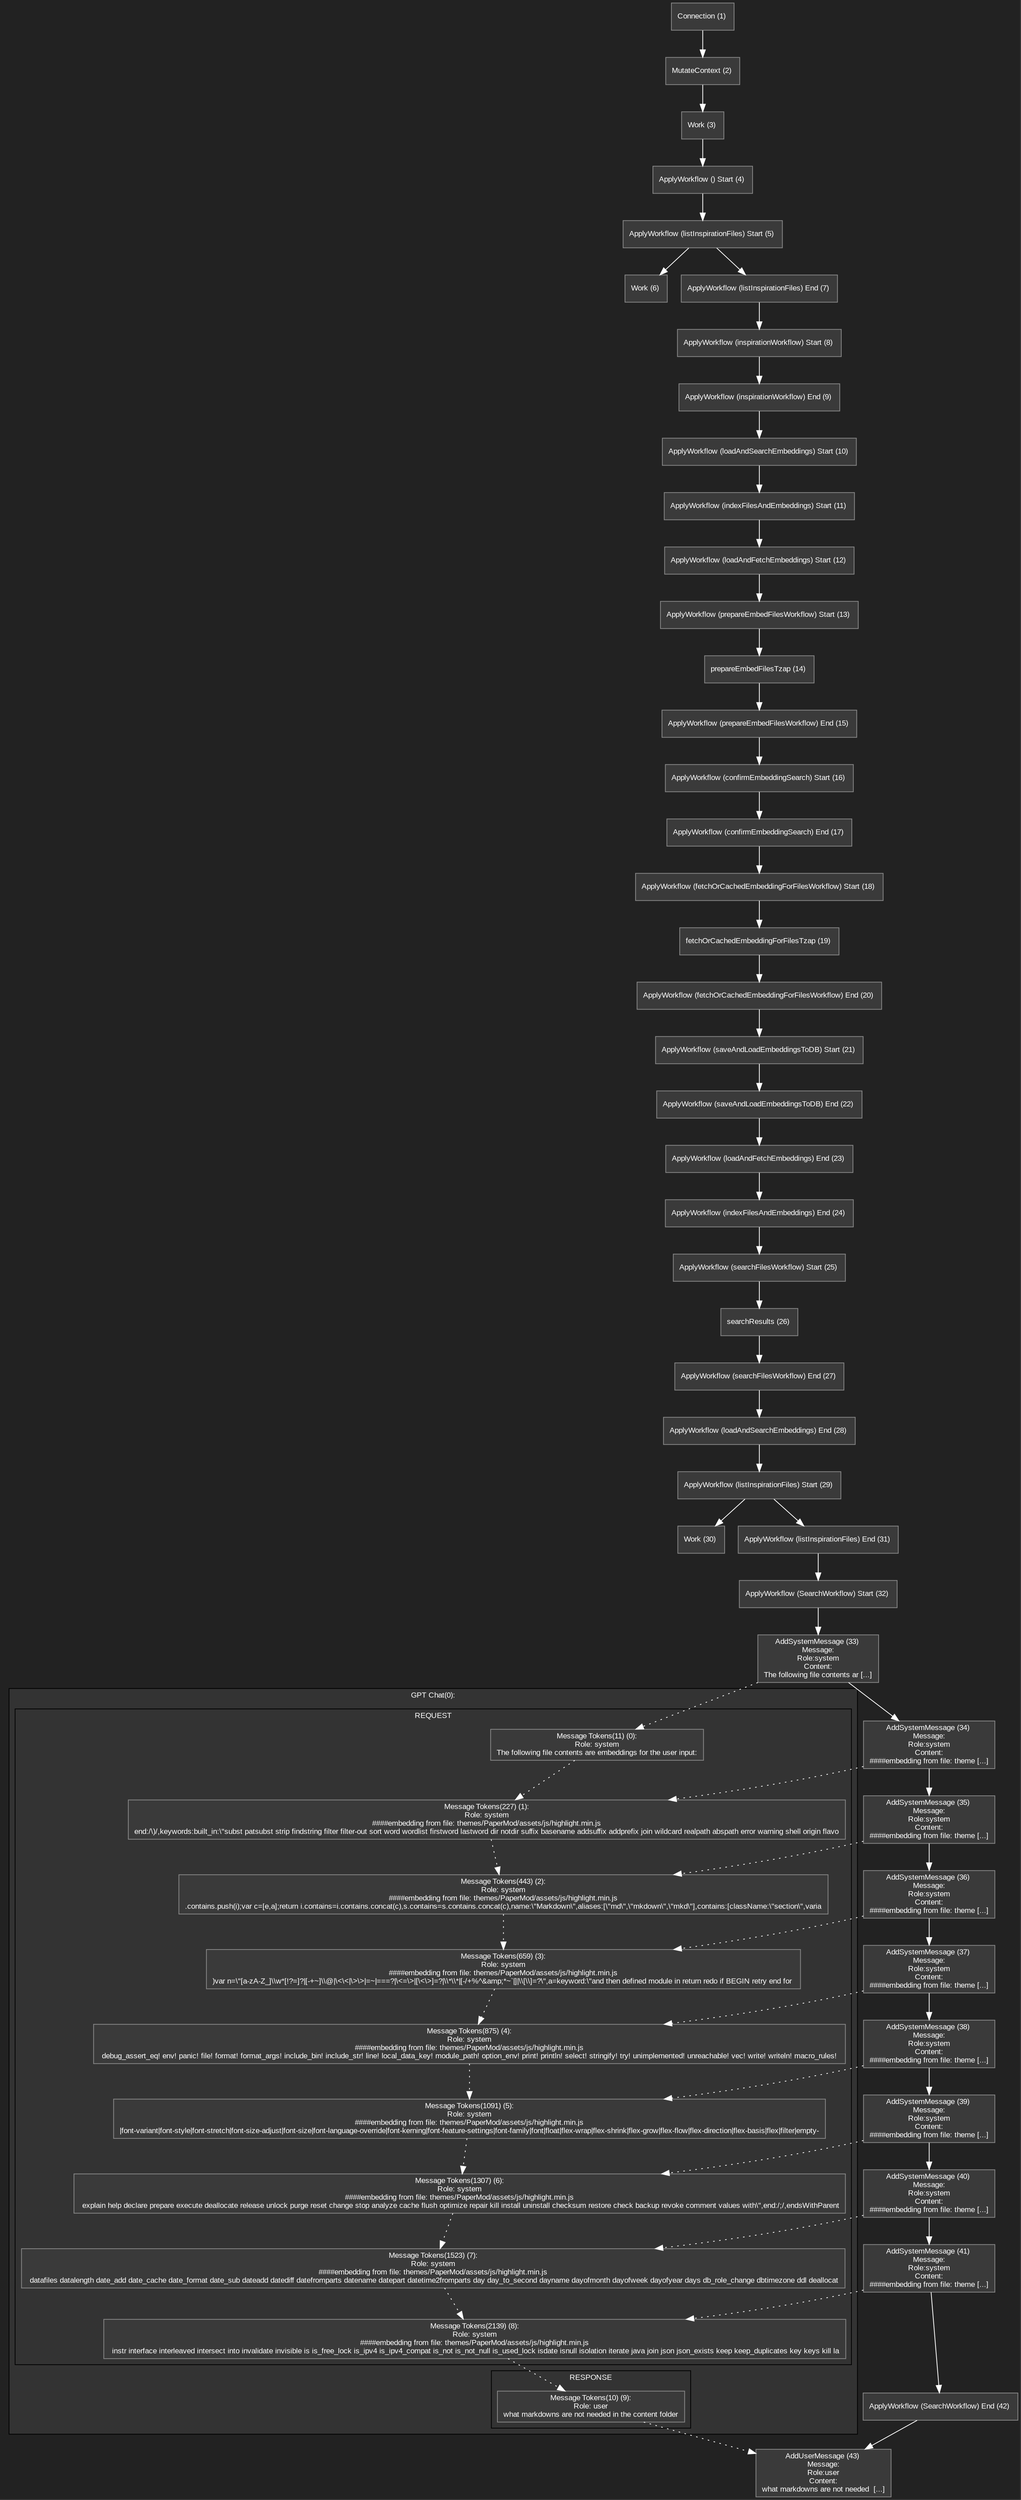 digraph G {

	graph [bgcolor="#222222", fontcolor="white", fontname="Arial", fontsize=10];
    node [shape=box, style=filled, fillcolor="#3a3a3a", fontcolor="white", fontname="Arial", fontsize=10, color="#888888"];
    edge [color="#ffffff", fontcolor="white", fontname="Arial", fontsize=10];
"tzap_1" [label=<Connection (1) > ];
"tzap_2" [label=<MutateContext (2) > ];
"tzap_3" [label=<Work (3) > ];
"tzap_4" [label=<ApplyWorkflow () Start (4) > ];
"tzap_5" [label=<ApplyWorkflow (listInspirationFiles) Start (5) > ];
"tzap_6" [label=<Work (6) > ];
"tzap_7" [label=<ApplyWorkflow (listInspirationFiles) End (7) > ];
"tzap_8" [label=<ApplyWorkflow (inspirationWorkflow) Start (8) > ];
"tzap_9" [label=<ApplyWorkflow (inspirationWorkflow) End (9) > ];
"tzap_10" [label=<ApplyWorkflow (loadAndSearchEmbeddings) Start (10) > ];
"tzap_11" [label=<ApplyWorkflow (indexFilesAndEmbeddings) Start (11) > ];
"tzap_12" [label=<ApplyWorkflow (loadAndFetchEmbeddings) Start (12) > ];
"tzap_13" [label=<ApplyWorkflow (prepareEmbedFilesWorkflow) Start (13) > ];
"tzap_14" [label=<prepareEmbedFilesTzap (14) > ];
"tzap_15" [label=<ApplyWorkflow (prepareEmbedFilesWorkflow) End (15) > ];
"tzap_16" [label=<ApplyWorkflow (confirmEmbeddingSearch) Start (16) > ];
"tzap_17" [label=<ApplyWorkflow (confirmEmbeddingSearch) End (17) > ];
"tzap_18" [label=<ApplyWorkflow (fetchOrCachedEmbeddingForFilesWorkflow) Start (18) > ];
"tzap_19" [label=<fetchOrCachedEmbeddingForFilesTzap (19) > ];
"tzap_20" [label=<ApplyWorkflow (fetchOrCachedEmbeddingForFilesWorkflow) End (20) > ];
"tzap_21" [label=<ApplyWorkflow (saveAndLoadEmbeddingsToDB) Start (21) > ];
"tzap_22" [label=<ApplyWorkflow (saveAndLoadEmbeddingsToDB) End (22) > ];
"tzap_23" [label=<ApplyWorkflow (loadAndFetchEmbeddings) End (23) > ];
"tzap_24" [label=<ApplyWorkflow (indexFilesAndEmbeddings) End (24) > ];
"tzap_25" [label=<ApplyWorkflow (searchFilesWorkflow) Start (25) > ];
"tzap_26" [label=<searchResults (26) > ];
"tzap_27" [label=<ApplyWorkflow (searchFilesWorkflow) End (27) > ];
"tzap_28" [label=<ApplyWorkflow (loadAndSearchEmbeddings) End (28) > ];
"tzap_29" [label=<ApplyWorkflow (listInspirationFiles) Start (29) > ];
"tzap_30" [label=<Work (30) > ];
"tzap_31" [label=<ApplyWorkflow (listInspirationFiles) End (31) > ];
"tzap_32" [label=<ApplyWorkflow (SearchWorkflow) Start (32) > ];
"tzap_33" [label=<AddSystemMessage (33) <br/>Message:<br/>Role:system<br/>Content:<br/>The following file contents ar [...]> ];
"tzap_34" [label=<AddSystemMessage (34) <br/>Message:<br/>Role:system<br/>Content:<br/>####embedding from file: theme [...]> ];
"tzap_35" [label=<AddSystemMessage (35) <br/>Message:<br/>Role:system<br/>Content:<br/>####embedding from file: theme [...]> ];
"tzap_36" [label=<AddSystemMessage (36) <br/>Message:<br/>Role:system<br/>Content:<br/>####embedding from file: theme [...]> ];
"tzap_37" [label=<AddSystemMessage (37) <br/>Message:<br/>Role:system<br/>Content:<br/>####embedding from file: theme [...]> ];
"tzap_38" [label=<AddSystemMessage (38) <br/>Message:<br/>Role:system<br/>Content:<br/>####embedding from file: theme [...]> ];
"tzap_39" [label=<AddSystemMessage (39) <br/>Message:<br/>Role:system<br/>Content:<br/>####embedding from file: theme [...]> ];
"tzap_40" [label=<AddSystemMessage (40) <br/>Message:<br/>Role:system<br/>Content:<br/>####embedding from file: theme [...]> ];
"tzap_41" [label=<AddSystemMessage (41) <br/>Message:<br/>Role:system<br/>Content:<br/>####embedding from file: theme [...]> ];
"tzap_42" [label=<ApplyWorkflow (SearchWorkflow) End (42) > ];
"tzap_43" [label=<AddUserMessage (43) <br/>Message:<br/>Role:user<br/>Content:<br/>what markdowns are not needed  [...]> ];
"tzap_1" -> "tzap_2";
"tzap_2" -> "tzap_3";
"tzap_3" -> "tzap_4";
"tzap_4" -> "tzap_5";
"tzap_5" -> "tzap_6";
"tzap_5" -> "tzap_7";
"tzap_7" -> "tzap_8";
"tzap_8" -> "tzap_9";
"tzap_9" -> "tzap_10";
"tzap_10" -> "tzap_11";
"tzap_11" -> "tzap_12";
"tzap_12" -> "tzap_13";
"tzap_13" -> "tzap_14";
"tzap_14" -> "tzap_15";
"tzap_15" -> "tzap_16";
"tzap_16" -> "tzap_17";
"tzap_17" -> "tzap_18";
"tzap_18" -> "tzap_19";
"tzap_19" -> "tzap_20";
"tzap_20" -> "tzap_21";
"tzap_21" -> "tzap_22";
"tzap_22" -> "tzap_23";
"tzap_23" -> "tzap_24";
"tzap_24" -> "tzap_25";
"tzap_25" -> "tzap_26";
"tzap_26" -> "tzap_27";
"tzap_27" -> "tzap_28";
"tzap_28" -> "tzap_29";
"tzap_29" -> "tzap_30";
"tzap_29" -> "tzap_31";
"tzap_31" -> "tzap_32";
"tzap_32" -> "tzap_33";
"tzap_33" -> "tzap_34";
"tzap_34" -> "tzap_35";
"tzap_35" -> "tzap_36";
"tzap_36" -> "tzap_37";
"tzap_37" -> "tzap_38";
"tzap_38" -> "tzap_39";
"tzap_39" -> "tzap_40";
"tzap_40" -> "tzap_41";
"tzap_41" -> "tzap_42";
"tzap_42" -> "tzap_43";
"tzap_33" -> "chat_0_msg_0" [style=dotted];
"tzap_34" -> "chat_0_msg_1" [style=dotted];
"chat_0_msg_0" -> "chat_0_msg_1" [style=dotted];
"tzap_35" -> "chat_0_msg_2" [style=dotted];
"chat_0_msg_1" -> "chat_0_msg_2" [style=dotted];
"tzap_36" -> "chat_0_msg_3" [style=dotted];
"chat_0_msg_2" -> "chat_0_msg_3" [style=dotted];
"tzap_37" -> "chat_0_msg_4" [style=dotted];
"chat_0_msg_3" -> "chat_0_msg_4" [style=dotted];
"tzap_38" -> "chat_0_msg_5" [style=dotted];
"chat_0_msg_4" -> "chat_0_msg_5" [style=dotted];
"tzap_39" -> "chat_0_msg_6" [style=dotted];
"chat_0_msg_5" -> "chat_0_msg_6" [style=dotted];
"tzap_40" -> "chat_0_msg_7" [style=dotted];
"chat_0_msg_6" -> "chat_0_msg_7" [style=dotted];
"tzap_41" -> "chat_0_msg_8" [style=dotted];
"chat_0_msg_7" -> "chat_0_msg_8" [style=dotted];
"chat_0_msg_9" -> "tzap_43" [style=dotted];
"chat_0_msg_8" -> "chat_0_msg_9" [style=dotted];

	subgraph cluster_chat_0 {
		label = "GPT Chat(0):";
		bgcolor = "#333333";

	subgraph cluster_chat_0_REQUEST {
		label = "REQUEST";
		bgcolor = "#333333";
		"chat_0_msg_0" [label=<Message Tokens(11) (0):<br/>Role: system<br/>The following file contents are embeddings for the user input:> , tooltip=<The following file contents are embeddings for the user input:> ];
		"chat_0_msg_1" [label=<Message Tokens(227) (1):<br/>Role: system<br/>####embedding from file: themes/PaperMod/assets/js/highlight.min.js<br/>end:/\\)/,keywords:built_in:\&#34;subst patsubst strip findstring filter filter-out sort word wordlist firstword lastword dir notdir suffix basename addsuffix addprefix join wildcard realpath abspath error warning shell origin flavo> , tooltip=<####embedding from file: themes/PaperMod/assets/js/highlight.min.js
end:/\\)/,keywords:built_in:\&#34;subst patsubst strip findstring filter filter-out sort word wordlist firstword lastword dir notdir suffix basename addsuffix addprefix join wildcard realpath abspath error warning shell origin flavor foreach if or and call eval file value\&#34;,contains:[i],r=begin:\&#34;^\&#34;+e.UNDERSCORE_IDENT_RE+\&#34;\\\\s*(?=[:+?]?=)\&#34;,s=className:\&#34;section\&#34;,begin:/^[^\\s]+:/,end:/$/,contains:[i];returnname:\&#34;Makefile\&#34;,aliases:[\&#34;mk\&#34;,\&#34;mak\&#34;],keywords:$pattern:/[\\w-]+/,keyword:\&#34;define endef undefine ifdef ifndef ifeq ifneq else endif include -include sinclude override export unexport private vpath\&#34;,contains:[e.HASH_COMMENT_MODE,i,n,a,r,className:\&#34;meta\&#34;,begin:/^\\.PHONY:/,end:/$/,keywords:$pattern:/[\\.\\w]+/,\&#34;meta-key> ];
		"chat_0_msg_2" [label=<Message Tokens(443) (2):<br/>Role: system<br/>####embedding from file: themes/PaperMod/assets/js/highlight.min.js<br/>.contains.push(i);var c=[e,a];return i.contains=i.contains.concat(c),s.contains=s.contains.concat(c),name:\&#34;Markdown\&#34;,aliases:[\&#34;md\&#34;,\&#34;mkdown\&#34;,\&#34;mkd\&#34;],contains:[className:\&#34;section\&#34;,varia> , tooltip=<####embedding from file: themes/PaperMod/assets/js/highlight.min.js
.contains.push(i);var c=[e,a];return i.contains=i.contains.concat(c),s.contains=s.contains.concat(c),name:\&#34;Markdown\&#34;,aliases:[\&#34;md\&#34;,\&#34;mkdown\&#34;,\&#34;mkd\&#34;],contains:[className:\&#34;section\&#34;,variants:[begin:\&#34;^#1,6\&#34;,end:\&#34;$\&#34;,contains:c=c.concat(i,s),begin:\&#34;(?=^.+?\\\\n[=-]2,$)\&#34;,contains:[begin:\&#34;^[=-]*$\&#34;,begin:\&#34;^\&#34;,end:\&#34;\\\\n\&#34;,contains:c]],e,className:\&#34;bullet\&#34;,begin:\&#34;^[ \\t]*([*+-]|(\\\\d+\\\\.))(?=\\\\s+)\&#34;,end:\&#34;\\\\s+\&#34;,excludeEnd:!0,i,s,className:\&#34;quote\&#34;,begin:\&#34;^\&gt;\\\\s+\&#34;,contains:c,end:\&#34;$\&#34;,className:\&#34;code\&#34;,variants:[begin:\&#34;(`3,)(.|\\\\n)*?\\\\1`*[ ]*\&#34;,begin:\&#34;(~3> ];
		"chat_0_msg_3" [label=<Message Tokens(659) (3):<br/>Role: system<br/>####embedding from file: themes/PaperMod/assets/js/highlight.min.js<br/>)var n=\&#34;[a-zA-Z_]\\\\w*[!?=]?|[-+~]\\\\@|\&lt;\&lt;|\&gt;\&gt;|=~|===?|\&lt;=\&gt;|[\&lt;\&gt;]=?|\\\\*\\\\*|[-/+%^&amp;amp;*~`|]|\\\\[\\\\]=?\&#34;,a=keyword:\&#34;and then defined module in return redo if BEGIN retry end for > , tooltip=<####embedding from file: themes/PaperMod/assets/js/highlight.min.js
)var n=\&#34;[a-zA-Z_]\\\\w*[!?=]?|[-+~]\\\\@|\&lt;\&lt;|\&gt;\&gt;|=~|===?|\&lt;=\&gt;|[\&lt;\&gt;]=?|\\\\*\\\\*|[-/+%^&amp;amp;*~`|]|\\\\[\\\\]=?\&#34;,a=keyword:\&#34;and then defined module in return redo if BEGIN retry end for self when next until do begin unless END rescue else break undef not super class case require yield alias while ensure elsif or include attr_reader attr_writer attr_accessor\&#34;,literal:\&#34;true false nil\&#34;,s=className:\&#34;doctag\&#34;,begin:\&#34;@[A-Za-z]+\&#34;,i=begin:\&#34;#\&lt;\&#34;,end:\&#34;\&gt;\&#34;,r=[e.COMMENT(\&#34;#\&#34;,\&#34;$\&#34;,contains:[s]),e.COMMENT(\&#34;^\\\\=begin\&#34;,\&#34;^\\\\=end\&#34;,contains:[s],relevance:10),e.COMMENT(\&#34;^__END__\&#34;,\&#34;\\\\n$\&#34;)],c=className:\&#34;subst\&#34;,begin:\&#34;#\\\\\&#34;,end:\&#34;\&#34;,keywords:a> ];
		"chat_0_msg_4" [label=<Message Tokens(875) (4):<br/>Role: system<br/>####embedding from file: themes/PaperMod/assets/js/highlight.min.js<br/> debug_assert_eq! env! panic! file! format! format_args! include_bin! include_str! line! local_data_key! module_path! option_env! print! println! select! stringify! try! unimplemented! unreachable! vec! write! writeln! macro_rules! > , tooltip=<####embedding from file: themes/PaperMod/assets/js/highlight.min.js
 debug_assert_eq! env! panic! file! format! format_args! include_bin! include_str! line! local_data_key! module_path! option_env! print! println! select! stringify! try! unimplemented! unreachable! vec! write! writeln! macro_rules! assert_ne! debug_assert_ne!\&#34;;returnname:\&#34;Rust\&#34;,aliases:[\&#34;rs\&#34;],keywords:$pattern:e.IDENT_RE+\&#34;!?\&#34;,keyword:\&#34;abstract as async await become box break const continue crate do dyn else enum extern false final fn for if impl in let loop macro match mod move mut override priv pub ref return self Self static struct super trait true try type typeof unsafe unsized use virtual where while yield\&#34;,literal:\&#34;true false Some None Ok Err\&#34;,built_in:t,illegal:\&#34;\&lt;/\&#34;,contains:[e.C_LINE_COMMENT_MODE,e.COMMENT(\&#34;/\\\\*\&#34;,\&#34;\\\\*/\&#34;,contains:[\&#34;self\&#34;]),e.inherit(e.QUOTE_STRING_MODE,begin:/b?\&#34;/,illegal:null),className> ];
		"chat_0_msg_5" [label=<Message Tokens(1091) (5):<br/>Role: system<br/>####embedding from file: themes/PaperMod/assets/js/highlight.min.js<br/>|font-variant|font-style|font-stretch|font-size-adjust|font-size|font-language-override|font-kerning|font-feature-settings|font-family|font|float|flex-wrap|flex-shrink|flex-grow|flex-flow|flex-direction|flex-basis|flex|filter|empty-> , tooltip=<####embedding from file: themes/PaperMod/assets/js/highlight.min.js
|font-variant|font-style|font-stretch|font-size-adjust|font-size|font-language-override|font-kerning|font-feature-settings|font-family|font|float|flex-wrap|flex-shrink|flex-grow|flex-flow|flex-direction|flex-basis|flex|filter|empty-cells|display|direction|cursor|counter-reset|counter-increment|content|column-width|column-span|column-rule-width|column-rule-style|column-rule-color|column-rule|column-gap|column-fill|column-count|columns|color|clip-path|clip|clear|caption-side|break-inside|break-before|break-after|box-sizing|box-shadow|box-decoration-break|bottom|border-width|border-top-width|border-top-style|border-top-right-radius|border-top-left-radius|border-top-color|border-top|border-style|border-spacing|border-right-width|border-right-style|border-right-color|border-right|border-radius> ];
		"chat_0_msg_6" [label=<Message Tokens(1307) (6):<br/>Role: system<br/>####embedding from file: themes/PaperMod/assets/js/highlight.min.js<br/> explain help declare prepare execute deallocate release unlock purge reset change stop analyze cache flush optimize repair kill install uninstall checksum restore check backup revoke comment values with\&#34;,end:/;/,endsWithParent> , tooltip=<####embedding from file: themes/PaperMod/assets/js/highlight.min.js
 explain help declare prepare execute deallocate release unlock purge reset change stop analyze cache flush optimize repair kill install uninstall checksum restore check backup revoke comment values with\&#34;,end:/;/,endsWithParent:!0,keywords:$pattern:/[\\w\\.]+/,keyword:\&#34;as abort abs absolute acc acce accep accept access accessed accessible account acos action activate add addtime admin administer advanced advise aes_decrypt aes_encrypt after agent aggregate ali alia alias all allocate allow alter always analyze ancillary and anti any anydata anydataset anyschema anytype apply archive archived archivelog are as asc ascii asin assembly assertion associate asynchronous at atan atn2 attr attri attrib attribu attribut attribute attributes audit authenticated authentication authid authors auto autoallocate autodblink autoextend automatic availability avg backup badfile basicfile before begin beginning benchmark between bfile bfile_base big bigfile bin binary_double binary_float binlog bit_and bit_count bit_length bit_or bit_xor bitmap blob_base block blocksize body both bound bucket buffer_cache> ];
		"chat_0_msg_7" [label=<Message Tokens(1523) (7):<br/>Role: system<br/>####embedding from file: themes/PaperMod/assets/js/highlight.min.js<br/> datafiles datalength date_add date_cache date_format date_sub dateadd datediff datefromparts datename datepart datetime2fromparts day day_to_second dayname dayofmonth dayofweek dayofyear days db_role_change dbtimezone ddl deallocat> , tooltip=<####embedding from file: themes/PaperMod/assets/js/highlight.min.js
 datafiles datalength date_add date_cache date_format date_sub dateadd datediff datefromparts datename datepart datetime2fromparts day day_to_second dayname dayofmonth dayofweek dayofyear days db_role_change dbtimezone ddl deallocate declare decode decompose decrement decrypt deduplicate def defa defau defaul default defaults deferred defi defin define degrees delayed delegate delete delete_all delimited demand dense_rank depth dequeue des_decrypt des_encrypt des_key_file desc descr descri describ describe descriptor deterministic diagnostics difference dimension direct_load directory disable disable_all disallow disassociate discardfile disconnect diskgroup distinct distinctrow distribute distributed div do document domain dotnet double downgrade drop dumpfile duplicate duration each edition editionable editions element ellipsis else elsif elt empty enable enable_all enclosed encode encoding encrypt end end-exec endian enforced engine engines enqueue enterprise entityescaping eomonth error errors escaped evalname evaluate event eventdata events except exception exceptions exchange exclude excluding execu execut execute exempt exists exit exp expire explain explode export export_set extended> ];
		"chat_0_msg_8" [label=<Message Tokens(2139) (8):<br/>Role: system<br/>####embedding from file: themes/PaperMod/assets/js/highlight.min.js<br/> instr interface interleaved intersect into invalidate invisible is is_free_lock is_ipv4 is_ipv4_compat is_not is_not_null is_used_lock isdate isnull isolation iterate java join json json_exists keep keep_duplicates key keys kill la> , tooltip=<####embedding from file: themes/PaperMod/assets/js/highlight.min.js
 instr interface interleaved intersect into invalidate invisible is is_free_lock is_ipv4 is_ipv4_compat is_not is_not_null is_used_lock isdate isnull isolation iterate java join json json_exists keep keep_duplicates key keys kill language large last last_day last_insert_id last_value lateral lax lcase lead leading least leaves left len lenght length less level levels library like like2 like4 likec limit lines link list listagg little ln load load_file lob lobs local localtime localtimestamp locate locator lock locked log log10 log2 logfile logfiles logging logical logical_reads_per_call logoff logon logs long loop low low_priority lower lpad lrtrim ltrim main make_set makedate maketime managed management manual map mapping mask master master_pos_wait match matched materialized max maxextents maximize maxinstances maxlen maxlogfiles maxloghistory maxlogmembers maxsize maxtrans md5 measures median medium member memcompress memory merge microsecond mid migration min minextents minimum mining minus minute minutes minvalue missing mod mode model modification modify module monitoring month months mount move movement multiset mutex name name_const names nan national native natural nav nchar nclob nested never new newline next nextval no no_write_to_binlog noarchivelog noaudit nobadfile nocheck nocompress nocopy nocycle nodelay nodiscardfile noentityescaping noguarantee nokeep nologfile nomapping nomaxvalue nominimize nominvalue nomonitoring none noneditionable nonschema noorder nopr nopro noprom nopromp noprompt norely noresetlogs noreverse normal norowdependencies noschemacheck noswitch not nothing notice notnull notrim novalidate now nowait nth_value nullif nulls num numb numbe nvarchar nvarchar2 object ocicoll ocidate ocidatetime ociduration ociinterval ociloblocator ocinumber ociref ocirefcursor ocirowid ocistring ocitype oct octet_length of off offline offset oid oidindex old on online only opaque open operations operator optimal optimize option optionally or oracle oracle_date oradata ord ordaudio orddicom orddoc order ordimage ordinality ordvideo organization orlany orlvary out outer outfile outline output over overflow overriding package pad parallel parallel_enable parameters parent parse partial partition partitions pascal passing password password_grace_time password_lock_time password_reuse_max password_reuse_time password_verify_function patch path patindex pctincrease pctthreshold pctused pctversion percent percent_rank percentile_cont percentile_disc performance period period_add period_diff permanent physical pi pipe pipelined pivot pluggable plugin policy position post_transaction pow power pragma prebuilt precedes preceding precision prediction prediction_cost prediction_details prediction_probability prediction_set prepare present preserve prior priority private private_sga privileges procedural procedure procedure_analyze processlist profiles project prompt protection public publishingservername purge quarter query quick quiesce quota quotename radians raise rand range rank raw read reads readsize rebuild record records recover recovery recursive recycle redo reduced ref reference referenced references referencing> ];
	}

	subgraph cluster_chat_0_RESPONSE {
		label = "RESPONSE";
		bgcolor = "#333333";
		"chat_0_msg_9" [label=<Message Tokens(10) (9):<br/>Role: user<br/>what markdowns are not needed in the content folder> , tooltip=<what markdowns are not needed in the content folder> ];
	}
	}
}
